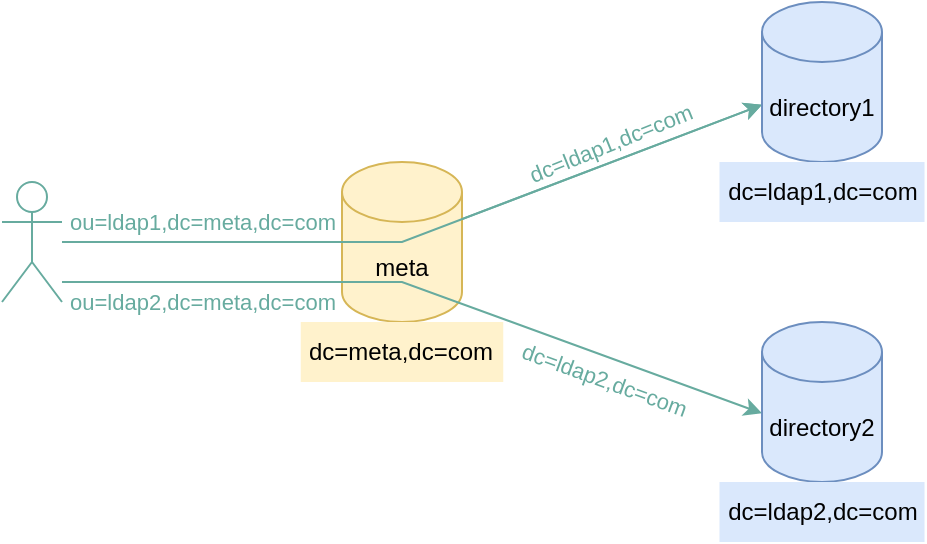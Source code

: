 <mxfile version="20.2.3" type="device"><diagram id="Y6MXd8xP-G5K-CbfJKsS" name="Page-1"><mxGraphModel dx="687" dy="411" grid="1" gridSize="10" guides="1" tooltips="1" connect="1" arrows="1" fold="1" page="1" pageScale="1" pageWidth="827" pageHeight="1169" math="0" shadow="0"><root><mxCell id="0"/><mxCell id="1" parent="0"/><mxCell id="enehTHz0EaKidugab5Rz-1" value="meta" style="shape=cylinder3;whiteSpace=wrap;html=1;boundedLbl=1;backgroundOutline=1;size=15;labelPosition=center;verticalLabelPosition=middle;align=center;verticalAlign=middle;fillColor=#fff2cc;strokeColor=#d6b656;" parent="1" vertex="1"><mxGeometry x="240" y="130" width="60" height="80" as="geometry"/></mxCell><mxCell id="enehTHz0EaKidugab5Rz-6" style="edgeStyle=none;rounded=0;orthogonalLoop=1;jettySize=auto;html=1;strokeColor=#67AB9F;" parent="1" source="enehTHz0EaKidugab5Rz-1" target="enehTHz0EaKidugab5Rz-3" edge="1"><mxGeometry relative="1" as="geometry"/></mxCell><mxCell id="c2g84bmsJOfzJ2fQsG1x-1" value="dc=ldap1,dc=com" style="edgeLabel;html=1;align=center;verticalAlign=middle;resizable=0;points=[];horizontal=1;rotation=338;fontColor=#67AB9F;labelBackgroundColor=none;" parent="enehTHz0EaKidugab5Rz-6" vertex="1" connectable="0"><mxGeometry x="-0.369" relative="1" as="geometry"><mxPoint x="26" y="-20" as="offset"/></mxGeometry></mxCell><mxCell id="enehTHz0EaKidugab5Rz-7" style="edgeStyle=none;rounded=0;orthogonalLoop=1;jettySize=auto;html=1;strokeColor=#67AB9F;" parent="1" source="enehTHz0EaKidugab5Rz-2" target="enehTHz0EaKidugab5Rz-3" edge="1"><mxGeometry relative="1" as="geometry"><Array as="points"><mxPoint x="270" y="170"/></Array></mxGeometry></mxCell><mxCell id="ABn2O_k8XJxzYUaswn-P-3" style="rounded=0;orthogonalLoop=1;jettySize=auto;html=1;entryX=0;entryY=0.571;entryDx=0;entryDy=0;entryPerimeter=0;strokeColor=#67AB9F;" edge="1" parent="1" target="enehTHz0EaKidugab5Rz-4"><mxGeometry relative="1" as="geometry"><mxPoint x="100" y="190" as="sourcePoint"/><Array as="points"><mxPoint x="270" y="190"/></Array></mxGeometry></mxCell><mxCell id="enehTHz0EaKidugab5Rz-2" value="" style="shape=umlActor;verticalLabelPosition=bottom;verticalAlign=top;html=1;outlineConnect=0;fillColor=none;strokeColor=#67AB9F;labelBackgroundColor=#D5E8D4;" parent="1" vertex="1"><mxGeometry x="70" y="140" width="30" height="60" as="geometry"/></mxCell><mxCell id="enehTHz0EaKidugab5Rz-3" value="directory1" style="shape=cylinder3;whiteSpace=wrap;html=1;boundedLbl=1;backgroundOutline=1;size=15;labelPosition=center;verticalLabelPosition=middle;align=center;verticalAlign=middle;fillColor=#dae8fc;strokeColor=#6c8ebf;" parent="1" vertex="1"><mxGeometry x="450" y="50" width="60" height="80" as="geometry"/></mxCell><mxCell id="enehTHz0EaKidugab5Rz-4" value="directory2" style="shape=cylinder3;whiteSpace=wrap;html=1;boundedLbl=1;backgroundOutline=1;size=15;labelPosition=center;verticalLabelPosition=middle;align=center;verticalAlign=middle;fillColor=#dae8fc;strokeColor=#6c8ebf;" parent="1" vertex="1"><mxGeometry x="450" y="210" width="60" height="80" as="geometry"/></mxCell><mxCell id="enehTHz0EaKidugab5Rz-8" value="dc=meta,dc=com" style="text;html=1;strokeColor=none;fillColor=#fff2cc;align=center;verticalAlign=middle;whiteSpace=wrap;rounded=0;" parent="1" vertex="1"><mxGeometry x="219.38" y="210" width="101.25" height="30" as="geometry"/></mxCell><mxCell id="enehTHz0EaKidugab5Rz-9" value="dc=ldap1,dc=com" style="text;html=1;strokeColor=none;fillColor=#DAE8FC;align=center;verticalAlign=middle;whiteSpace=wrap;rounded=0;" parent="1" vertex="1"><mxGeometry x="428.75" y="130" width="102.5" height="30" as="geometry"/></mxCell><mxCell id="enehTHz0EaKidugab5Rz-10" value="dc=ldap2,dc=com" style="text;html=1;strokeColor=none;fillColor=#DAE8FC;align=center;verticalAlign=middle;whiteSpace=wrap;rounded=0;" parent="1" vertex="1"><mxGeometry x="428.75" y="290" width="102.5" height="30" as="geometry"/></mxCell><mxCell id="ABn2O_k8XJxzYUaswn-P-1" value="ou=ldap1,dc=meta,dc=com" style="edgeLabel;html=1;align=center;verticalAlign=middle;resizable=0;points=[];horizontal=1;rotation=0;fontColor=#67AB9F;labelBackgroundColor=none;" vertex="1" connectable="0" parent="1"><mxGeometry x="169.995" y="159.997" as="geometry"/></mxCell><mxCell id="ABn2O_k8XJxzYUaswn-P-2" value="ou=ldap2,dc=meta,dc=com" style="edgeLabel;html=1;align=center;verticalAlign=middle;resizable=0;points=[];horizontal=1;rotation=0;fontColor=#67AB9F;labelBackgroundColor=none;" vertex="1" connectable="0" parent="1"><mxGeometry x="169.995" y="199.997" as="geometry"/></mxCell><mxCell id="ABn2O_k8XJxzYUaswn-P-4" value="dc=ldap2,dc=com" style="edgeLabel;html=1;align=center;verticalAlign=middle;resizable=0;points=[];horizontal=1;rotation=20;fontColor=#67AB9F;labelBackgroundColor=none;" vertex="1" connectable="0" parent="1"><mxGeometry x="369.997" y="240.004" as="geometry"><mxPoint x="0.749" y="-1.854" as="offset"/></mxGeometry></mxCell></root></mxGraphModel></diagram></mxfile>